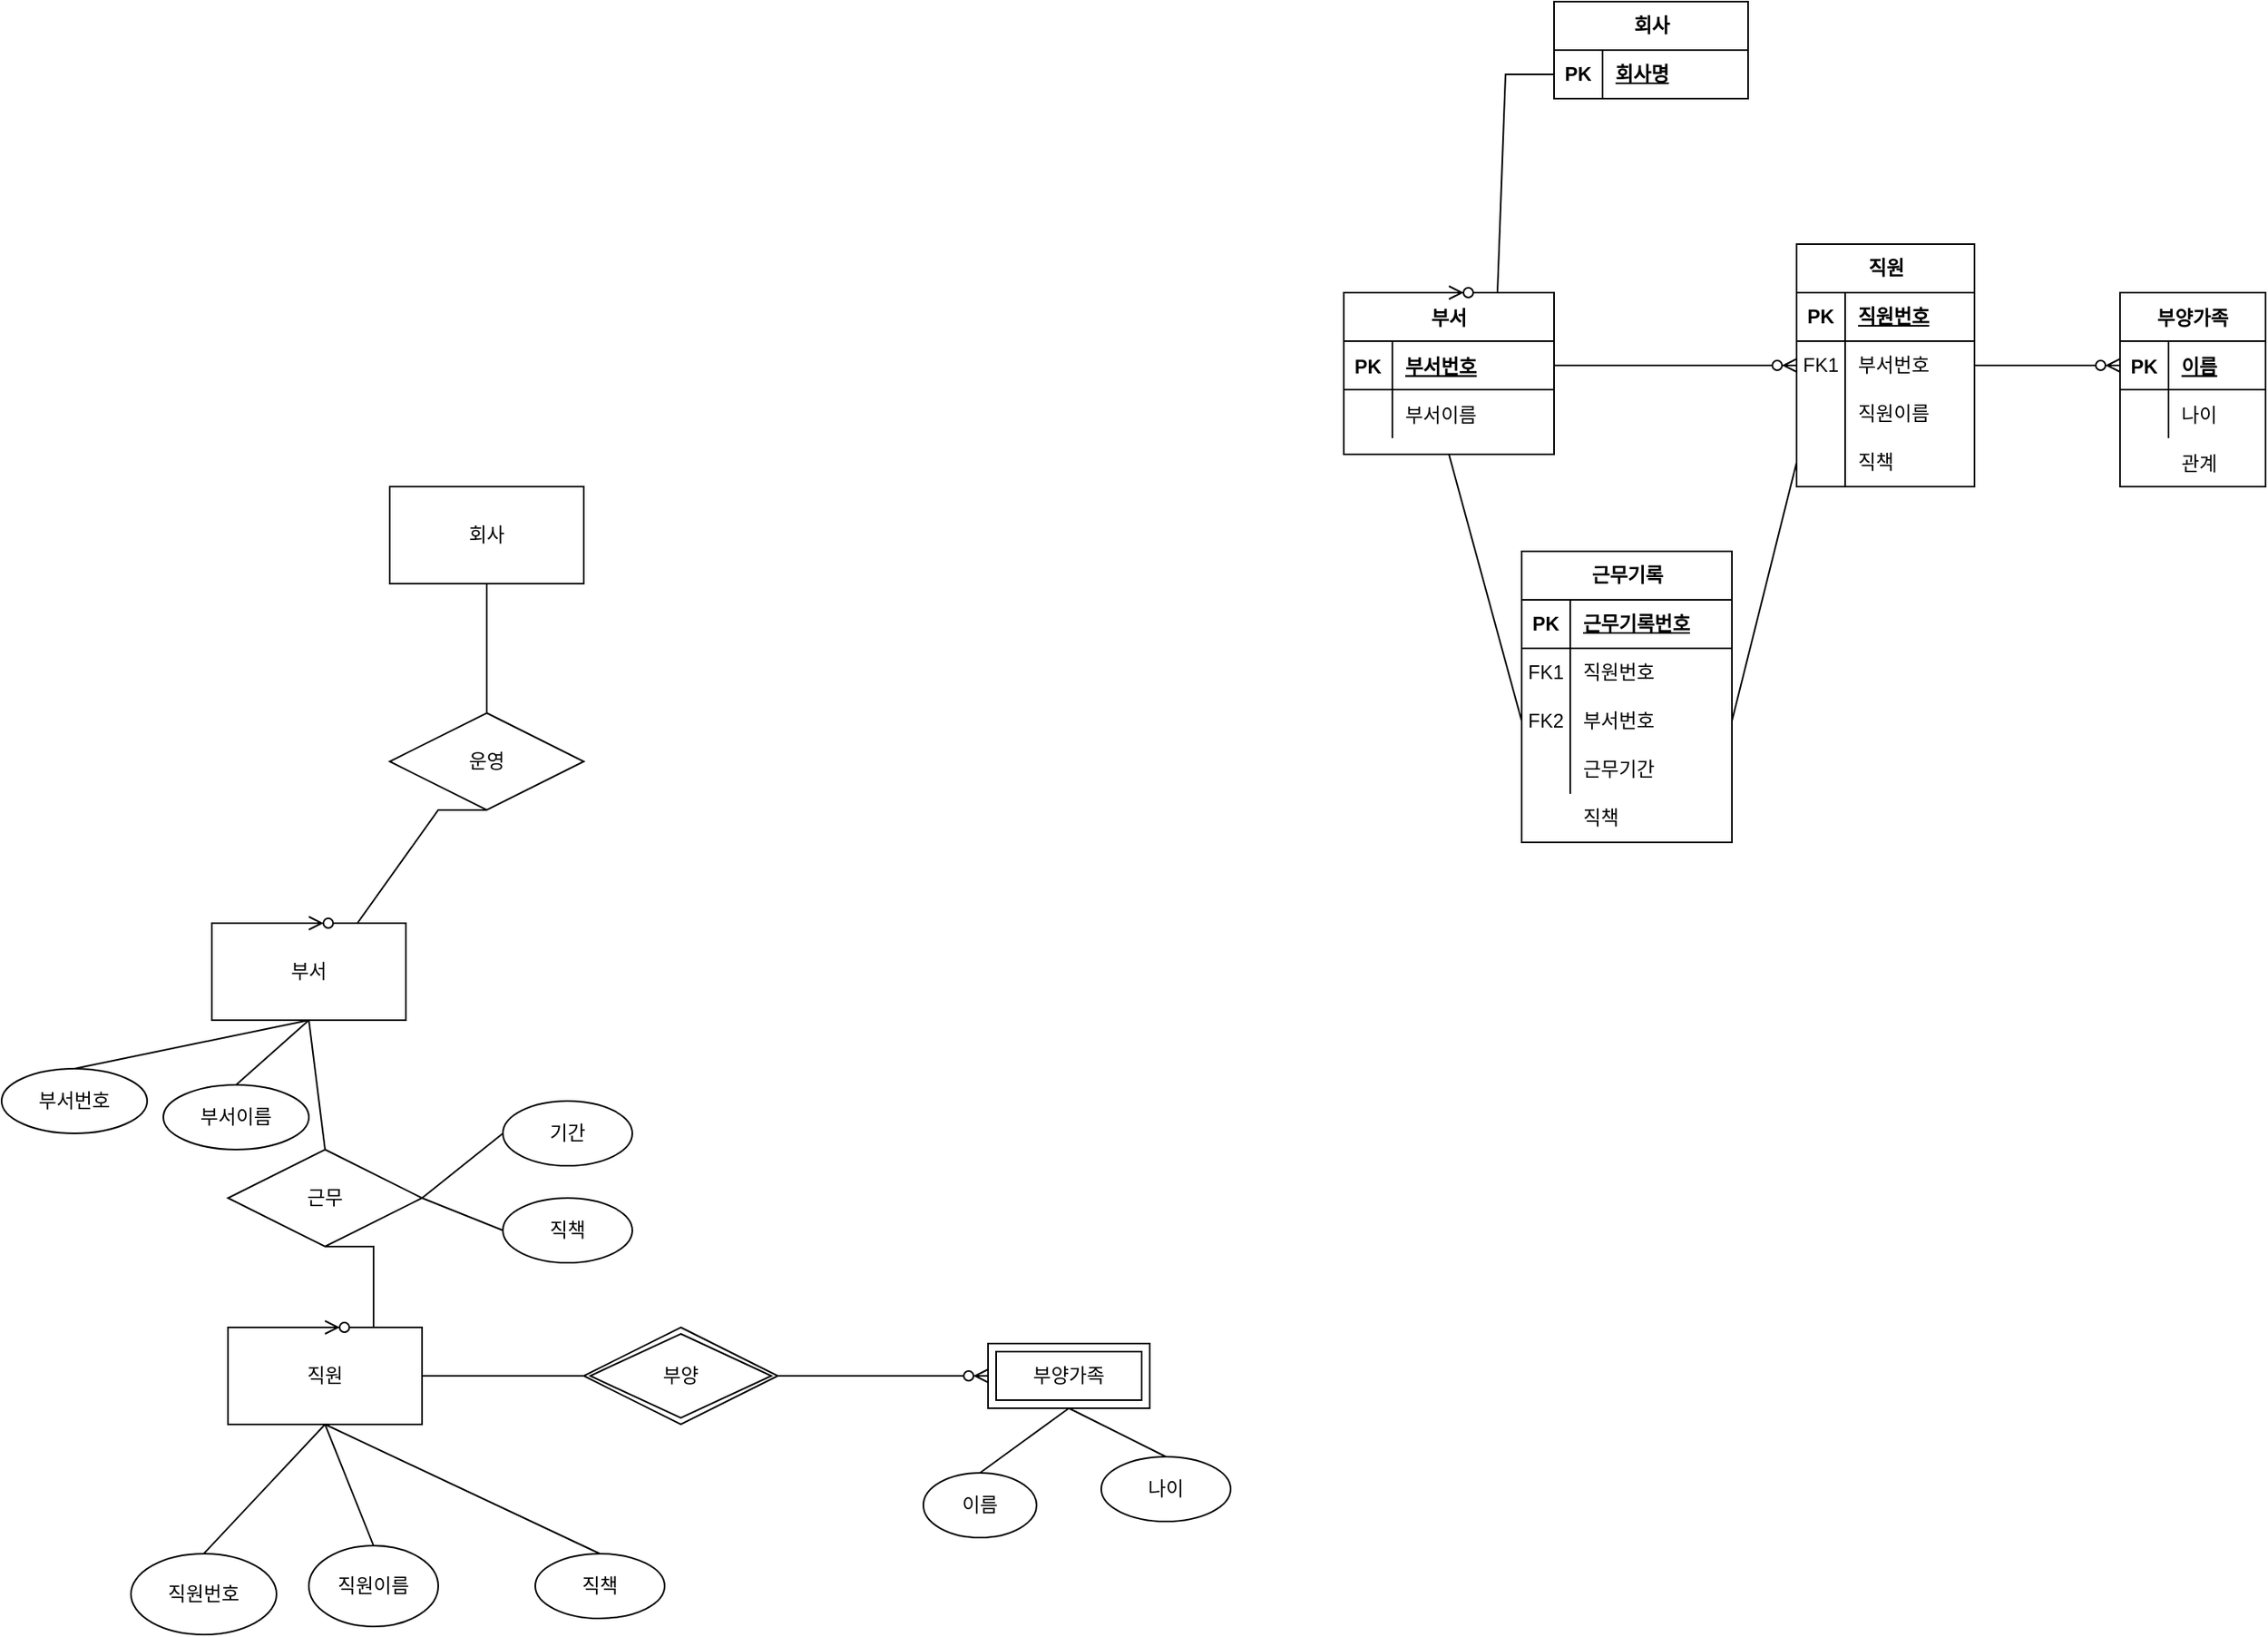 <mxfile version="22.1.15" type="device">
  <diagram id="R2lEEEUBdFMjLlhIrx00" name="Page-1">
    <mxGraphModel dx="3200" dy="806" grid="1" gridSize="10" guides="1" tooltips="1" connect="1" arrows="1" fold="1" page="1" pageScale="1" pageWidth="850" pageHeight="1100" math="0" shadow="0" extFonts="Permanent Marker^https://fonts.googleapis.com/css?family=Permanent+Marker">
      <root>
        <mxCell id="0" />
        <mxCell id="1" parent="0" />
        <mxCell id="C-vyLk0tnHw3VtMMgP7b-23" value="부서" style="shape=table;startSize=30;container=1;collapsible=1;childLayout=tableLayout;fixedRows=1;rowLines=0;fontStyle=1;align=center;resizeLast=1;" parent="1" vertex="1">
          <mxGeometry x="-590" y="190" width="130" height="100" as="geometry" />
        </mxCell>
        <mxCell id="C-vyLk0tnHw3VtMMgP7b-24" value="" style="shape=partialRectangle;collapsible=0;dropTarget=0;pointerEvents=0;fillColor=none;points=[[0,0.5],[1,0.5]];portConstraint=eastwest;top=0;left=0;right=0;bottom=1;" parent="C-vyLk0tnHw3VtMMgP7b-23" vertex="1">
          <mxGeometry y="30" width="130" height="30" as="geometry" />
        </mxCell>
        <mxCell id="C-vyLk0tnHw3VtMMgP7b-25" value="PK" style="shape=partialRectangle;overflow=hidden;connectable=0;fillColor=none;top=0;left=0;bottom=0;right=0;fontStyle=1;" parent="C-vyLk0tnHw3VtMMgP7b-24" vertex="1">
          <mxGeometry width="30" height="30" as="geometry">
            <mxRectangle width="30" height="30" as="alternateBounds" />
          </mxGeometry>
        </mxCell>
        <mxCell id="C-vyLk0tnHw3VtMMgP7b-26" value="부서번호" style="shape=partialRectangle;overflow=hidden;connectable=0;fillColor=none;top=0;left=0;bottom=0;right=0;align=left;spacingLeft=6;fontStyle=5;" parent="C-vyLk0tnHw3VtMMgP7b-24" vertex="1">
          <mxGeometry x="30" width="100" height="30" as="geometry">
            <mxRectangle width="100" height="30" as="alternateBounds" />
          </mxGeometry>
        </mxCell>
        <mxCell id="C-vyLk0tnHw3VtMMgP7b-27" value="" style="shape=partialRectangle;collapsible=0;dropTarget=0;pointerEvents=0;fillColor=none;points=[[0,0.5],[1,0.5]];portConstraint=eastwest;top=0;left=0;right=0;bottom=0;" parent="C-vyLk0tnHw3VtMMgP7b-23" vertex="1">
          <mxGeometry y="60" width="130" height="30" as="geometry" />
        </mxCell>
        <mxCell id="C-vyLk0tnHw3VtMMgP7b-28" value="" style="shape=partialRectangle;overflow=hidden;connectable=0;fillColor=none;top=0;left=0;bottom=0;right=0;" parent="C-vyLk0tnHw3VtMMgP7b-27" vertex="1">
          <mxGeometry width="30" height="30" as="geometry">
            <mxRectangle width="30" height="30" as="alternateBounds" />
          </mxGeometry>
        </mxCell>
        <mxCell id="C-vyLk0tnHw3VtMMgP7b-29" value="부서이름" style="shape=partialRectangle;overflow=hidden;connectable=0;fillColor=none;top=0;left=0;bottom=0;right=0;align=left;spacingLeft=6;" parent="C-vyLk0tnHw3VtMMgP7b-27" vertex="1">
          <mxGeometry x="30" width="100" height="30" as="geometry">
            <mxRectangle width="100" height="30" as="alternateBounds" />
          </mxGeometry>
        </mxCell>
        <mxCell id="OE8cqUYUXqUJQJ2_gMQX-29" value="" style="edgeStyle=entityRelationEdgeStyle;fontSize=12;html=1;endArrow=ERzeroToMany;endFill=1;rounded=0;entryX=0;entryY=0.5;entryDx=0;entryDy=0;exitX=1;exitY=0.5;exitDx=0;exitDy=0;" edge="1" parent="1" source="OE8cqUYUXqUJQJ2_gMQX-37" target="OE8cqUYUXqUJQJ2_gMQX-19">
          <mxGeometry width="100" height="100" relative="1" as="geometry">
            <mxPoint x="90.0" y="275" as="sourcePoint" />
            <mxPoint x="110" y="20" as="targetPoint" />
            <Array as="points">
              <mxPoint x="-20" y="270" />
              <mxPoint x="290" y="90" />
              <mxPoint x="260" y="140" />
              <mxPoint x="260" y="150" />
              <mxPoint x="230" y="110" />
            </Array>
          </mxGeometry>
        </mxCell>
        <mxCell id="OE8cqUYUXqUJQJ2_gMQX-31" value="" style="edgeStyle=entityRelationEdgeStyle;fontSize=12;html=1;endArrow=ERzeroToMany;endFill=1;rounded=0;exitX=1;exitY=0.5;exitDx=0;exitDy=0;entryX=0;entryY=0.5;entryDx=0;entryDy=0;" edge="1" parent="1" source="C-vyLk0tnHw3VtMMgP7b-24" target="OE8cqUYUXqUJQJ2_gMQX-37">
          <mxGeometry width="100" height="100" relative="1" as="geometry">
            <mxPoint x="10" y="120" as="sourcePoint" />
            <mxPoint x="-160" y="275" as="targetPoint" />
            <Array as="points">
              <mxPoint x="-20" y="110" />
              <mxPoint x="-5" y="60" />
            </Array>
          </mxGeometry>
        </mxCell>
        <mxCell id="OE8cqUYUXqUJQJ2_gMQX-33" value="직원" style="shape=table;startSize=30;container=1;collapsible=1;childLayout=tableLayout;fixedRows=1;rowLines=0;fontStyle=1;align=center;resizeLast=1;html=1;" vertex="1" parent="1">
          <mxGeometry x="-310" y="160" width="110" height="150" as="geometry" />
        </mxCell>
        <mxCell id="OE8cqUYUXqUJQJ2_gMQX-34" value="" style="shape=tableRow;horizontal=0;startSize=0;swimlaneHead=0;swimlaneBody=0;fillColor=none;collapsible=0;dropTarget=0;points=[[0,0.5],[1,0.5]];portConstraint=eastwest;top=0;left=0;right=0;bottom=1;" vertex="1" parent="OE8cqUYUXqUJQJ2_gMQX-33">
          <mxGeometry y="30" width="110" height="30" as="geometry" />
        </mxCell>
        <mxCell id="OE8cqUYUXqUJQJ2_gMQX-35" value="PK" style="shape=partialRectangle;connectable=0;fillColor=none;top=0;left=0;bottom=0;right=0;fontStyle=1;overflow=hidden;whiteSpace=wrap;html=1;" vertex="1" parent="OE8cqUYUXqUJQJ2_gMQX-34">
          <mxGeometry width="30" height="30" as="geometry">
            <mxRectangle width="30" height="30" as="alternateBounds" />
          </mxGeometry>
        </mxCell>
        <mxCell id="OE8cqUYUXqUJQJ2_gMQX-36" value="직원번호" style="shape=partialRectangle;connectable=0;fillColor=none;top=0;left=0;bottom=0;right=0;align=left;spacingLeft=6;fontStyle=5;overflow=hidden;whiteSpace=wrap;html=1;" vertex="1" parent="OE8cqUYUXqUJQJ2_gMQX-34">
          <mxGeometry x="30" width="80" height="30" as="geometry">
            <mxRectangle width="80" height="30" as="alternateBounds" />
          </mxGeometry>
        </mxCell>
        <mxCell id="OE8cqUYUXqUJQJ2_gMQX-37" value="" style="shape=tableRow;horizontal=0;startSize=0;swimlaneHead=0;swimlaneBody=0;fillColor=none;collapsible=0;dropTarget=0;points=[[0,0.5],[1,0.5]];portConstraint=eastwest;top=0;left=0;right=0;bottom=0;" vertex="1" parent="OE8cqUYUXqUJQJ2_gMQX-33">
          <mxGeometry y="60" width="110" height="30" as="geometry" />
        </mxCell>
        <mxCell id="OE8cqUYUXqUJQJ2_gMQX-38" value="FK1" style="shape=partialRectangle;connectable=0;fillColor=none;top=0;left=0;bottom=0;right=0;editable=1;overflow=hidden;whiteSpace=wrap;html=1;" vertex="1" parent="OE8cqUYUXqUJQJ2_gMQX-37">
          <mxGeometry width="30" height="30" as="geometry">
            <mxRectangle width="30" height="30" as="alternateBounds" />
          </mxGeometry>
        </mxCell>
        <mxCell id="OE8cqUYUXqUJQJ2_gMQX-39" value="부서번호" style="shape=partialRectangle;connectable=0;fillColor=none;top=0;left=0;bottom=0;right=0;align=left;spacingLeft=6;overflow=hidden;whiteSpace=wrap;html=1;" vertex="1" parent="OE8cqUYUXqUJQJ2_gMQX-37">
          <mxGeometry x="30" width="80" height="30" as="geometry">
            <mxRectangle width="80" height="30" as="alternateBounds" />
          </mxGeometry>
        </mxCell>
        <mxCell id="OE8cqUYUXqUJQJ2_gMQX-40" value="" style="shape=tableRow;horizontal=0;startSize=0;swimlaneHead=0;swimlaneBody=0;fillColor=none;collapsible=0;dropTarget=0;points=[[0,0.5],[1,0.5]];portConstraint=eastwest;top=0;left=0;right=0;bottom=0;" vertex="1" parent="OE8cqUYUXqUJQJ2_gMQX-33">
          <mxGeometry y="90" width="110" height="30" as="geometry" />
        </mxCell>
        <mxCell id="OE8cqUYUXqUJQJ2_gMQX-41" value="" style="shape=partialRectangle;connectable=0;fillColor=none;top=0;left=0;bottom=0;right=0;editable=1;overflow=hidden;whiteSpace=wrap;html=1;" vertex="1" parent="OE8cqUYUXqUJQJ2_gMQX-40">
          <mxGeometry width="30" height="30" as="geometry">
            <mxRectangle width="30" height="30" as="alternateBounds" />
          </mxGeometry>
        </mxCell>
        <mxCell id="OE8cqUYUXqUJQJ2_gMQX-42" value="직원이름" style="shape=partialRectangle;connectable=0;fillColor=none;top=0;left=0;bottom=0;right=0;align=left;spacingLeft=6;overflow=hidden;whiteSpace=wrap;html=1;" vertex="1" parent="OE8cqUYUXqUJQJ2_gMQX-40">
          <mxGeometry x="30" width="80" height="30" as="geometry">
            <mxRectangle width="80" height="30" as="alternateBounds" />
          </mxGeometry>
        </mxCell>
        <mxCell id="OE8cqUYUXqUJQJ2_gMQX-43" value="" style="shape=tableRow;horizontal=0;startSize=0;swimlaneHead=0;swimlaneBody=0;fillColor=none;collapsible=0;dropTarget=0;points=[[0,0.5],[1,0.5]];portConstraint=eastwest;top=0;left=0;right=0;bottom=0;" vertex="1" parent="OE8cqUYUXqUJQJ2_gMQX-33">
          <mxGeometry y="120" width="110" height="30" as="geometry" />
        </mxCell>
        <mxCell id="OE8cqUYUXqUJQJ2_gMQX-44" value="" style="shape=partialRectangle;connectable=0;fillColor=none;top=0;left=0;bottom=0;right=0;editable=1;overflow=hidden;whiteSpace=wrap;html=1;" vertex="1" parent="OE8cqUYUXqUJQJ2_gMQX-43">
          <mxGeometry width="30" height="30" as="geometry">
            <mxRectangle width="30" height="30" as="alternateBounds" />
          </mxGeometry>
        </mxCell>
        <mxCell id="OE8cqUYUXqUJQJ2_gMQX-45" value="직책" style="shape=partialRectangle;connectable=0;fillColor=none;top=0;left=0;bottom=0;right=0;align=left;spacingLeft=6;overflow=hidden;whiteSpace=wrap;html=1;" vertex="1" parent="OE8cqUYUXqUJQJ2_gMQX-43">
          <mxGeometry x="30" width="80" height="30" as="geometry">
            <mxRectangle width="80" height="30" as="alternateBounds" />
          </mxGeometry>
        </mxCell>
        <mxCell id="OE8cqUYUXqUJQJ2_gMQX-93" value="" style="group" vertex="1" connectable="0" parent="1">
          <mxGeometry x="-480" y="350" width="130" height="180" as="geometry" />
        </mxCell>
        <mxCell id="OE8cqUYUXqUJQJ2_gMQX-47" value="근무기록" style="shape=table;startSize=30;container=1;collapsible=1;childLayout=tableLayout;fixedRows=1;rowLines=0;fontStyle=1;align=center;resizeLast=1;html=1;" vertex="1" parent="OE8cqUYUXqUJQJ2_gMQX-93">
          <mxGeometry width="130" height="180" as="geometry" />
        </mxCell>
        <mxCell id="OE8cqUYUXqUJQJ2_gMQX-48" value="" style="shape=tableRow;horizontal=0;startSize=0;swimlaneHead=0;swimlaneBody=0;fillColor=none;collapsible=0;dropTarget=0;points=[[0,0.5],[1,0.5]];portConstraint=eastwest;top=0;left=0;right=0;bottom=1;" vertex="1" parent="OE8cqUYUXqUJQJ2_gMQX-47">
          <mxGeometry y="30" width="130" height="30" as="geometry" />
        </mxCell>
        <mxCell id="OE8cqUYUXqUJQJ2_gMQX-49" value="PK" style="shape=partialRectangle;connectable=0;fillColor=none;top=0;left=0;bottom=0;right=0;fontStyle=1;overflow=hidden;whiteSpace=wrap;html=1;" vertex="1" parent="OE8cqUYUXqUJQJ2_gMQX-48">
          <mxGeometry width="30" height="30" as="geometry">
            <mxRectangle width="30" height="30" as="alternateBounds" />
          </mxGeometry>
        </mxCell>
        <mxCell id="OE8cqUYUXqUJQJ2_gMQX-50" value="근무기록번호" style="shape=partialRectangle;connectable=0;fillColor=none;top=0;left=0;bottom=0;right=0;align=left;spacingLeft=6;fontStyle=5;overflow=hidden;whiteSpace=wrap;html=1;" vertex="1" parent="OE8cqUYUXqUJQJ2_gMQX-48">
          <mxGeometry x="30" width="100" height="30" as="geometry">
            <mxRectangle width="100" height="30" as="alternateBounds" />
          </mxGeometry>
        </mxCell>
        <mxCell id="OE8cqUYUXqUJQJ2_gMQX-51" value="" style="shape=tableRow;horizontal=0;startSize=0;swimlaneHead=0;swimlaneBody=0;fillColor=none;collapsible=0;dropTarget=0;points=[[0,0.5],[1,0.5]];portConstraint=eastwest;top=0;left=0;right=0;bottom=0;" vertex="1" parent="OE8cqUYUXqUJQJ2_gMQX-47">
          <mxGeometry y="60" width="130" height="30" as="geometry" />
        </mxCell>
        <mxCell id="OE8cqUYUXqUJQJ2_gMQX-52" value="FK1" style="shape=partialRectangle;connectable=0;fillColor=none;top=0;left=0;bottom=0;right=0;editable=1;overflow=hidden;whiteSpace=wrap;html=1;" vertex="1" parent="OE8cqUYUXqUJQJ2_gMQX-51">
          <mxGeometry width="30" height="30" as="geometry">
            <mxRectangle width="30" height="30" as="alternateBounds" />
          </mxGeometry>
        </mxCell>
        <mxCell id="OE8cqUYUXqUJQJ2_gMQX-53" value="직원번호" style="shape=partialRectangle;connectable=0;fillColor=none;top=0;left=0;bottom=0;right=0;align=left;spacingLeft=6;overflow=hidden;whiteSpace=wrap;html=1;" vertex="1" parent="OE8cqUYUXqUJQJ2_gMQX-51">
          <mxGeometry x="30" width="100" height="30" as="geometry">
            <mxRectangle width="100" height="30" as="alternateBounds" />
          </mxGeometry>
        </mxCell>
        <mxCell id="OE8cqUYUXqUJQJ2_gMQX-54" value="" style="shape=tableRow;horizontal=0;startSize=0;swimlaneHead=0;swimlaneBody=0;fillColor=none;collapsible=0;dropTarget=0;points=[[0,0.5],[1,0.5]];portConstraint=eastwest;top=0;left=0;right=0;bottom=0;" vertex="1" parent="OE8cqUYUXqUJQJ2_gMQX-47">
          <mxGeometry y="90" width="130" height="30" as="geometry" />
        </mxCell>
        <mxCell id="OE8cqUYUXqUJQJ2_gMQX-55" value="FK2" style="shape=partialRectangle;connectable=0;fillColor=none;top=0;left=0;bottom=0;right=0;editable=1;overflow=hidden;whiteSpace=wrap;html=1;" vertex="1" parent="OE8cqUYUXqUJQJ2_gMQX-54">
          <mxGeometry width="30" height="30" as="geometry">
            <mxRectangle width="30" height="30" as="alternateBounds" />
          </mxGeometry>
        </mxCell>
        <mxCell id="OE8cqUYUXqUJQJ2_gMQX-56" value="부서번호" style="shape=partialRectangle;connectable=0;fillColor=none;top=0;left=0;bottom=0;right=0;align=left;spacingLeft=6;overflow=hidden;whiteSpace=wrap;html=1;" vertex="1" parent="OE8cqUYUXqUJQJ2_gMQX-54">
          <mxGeometry x="30" width="100" height="30" as="geometry">
            <mxRectangle width="100" height="30" as="alternateBounds" />
          </mxGeometry>
        </mxCell>
        <mxCell id="OE8cqUYUXqUJQJ2_gMQX-57" value="" style="shape=tableRow;horizontal=0;startSize=0;swimlaneHead=0;swimlaneBody=0;fillColor=none;collapsible=0;dropTarget=0;points=[[0,0.5],[1,0.5]];portConstraint=eastwest;top=0;left=0;right=0;bottom=0;" vertex="1" parent="OE8cqUYUXqUJQJ2_gMQX-47">
          <mxGeometry y="120" width="130" height="30" as="geometry" />
        </mxCell>
        <mxCell id="OE8cqUYUXqUJQJ2_gMQX-58" value="" style="shape=partialRectangle;connectable=0;fillColor=none;top=0;left=0;bottom=0;right=0;editable=1;overflow=hidden;whiteSpace=wrap;html=1;" vertex="1" parent="OE8cqUYUXqUJQJ2_gMQX-57">
          <mxGeometry width="30" height="30" as="geometry">
            <mxRectangle width="30" height="30" as="alternateBounds" />
          </mxGeometry>
        </mxCell>
        <mxCell id="OE8cqUYUXqUJQJ2_gMQX-59" value="근무기간" style="shape=partialRectangle;connectable=0;fillColor=none;top=0;left=0;bottom=0;right=0;align=left;spacingLeft=6;overflow=hidden;whiteSpace=wrap;html=1;" vertex="1" parent="OE8cqUYUXqUJQJ2_gMQX-57">
          <mxGeometry x="30" width="100" height="30" as="geometry">
            <mxRectangle width="100" height="30" as="alternateBounds" />
          </mxGeometry>
        </mxCell>
        <mxCell id="OE8cqUYUXqUJQJ2_gMQX-91" value="" style="shape=partialRectangle;connectable=0;fillColor=none;top=0;left=0;bottom=0;right=0;editable=1;overflow=hidden;whiteSpace=wrap;html=1;" vertex="1" parent="OE8cqUYUXqUJQJ2_gMQX-93">
          <mxGeometry y="150" width="21.667" height="30" as="geometry">
            <mxRectangle width="30" height="30" as="alternateBounds" />
          </mxGeometry>
        </mxCell>
        <mxCell id="OE8cqUYUXqUJQJ2_gMQX-92" value="직책" style="shape=partialRectangle;connectable=0;fillColor=none;top=0;left=0;bottom=0;right=0;align=left;spacingLeft=6;overflow=hidden;whiteSpace=wrap;html=1;" vertex="1" parent="OE8cqUYUXqUJQJ2_gMQX-93">
          <mxGeometry x="30" y="150" width="100" height="30" as="geometry">
            <mxRectangle width="150" height="30" as="alternateBounds" />
          </mxGeometry>
        </mxCell>
        <mxCell id="OE8cqUYUXqUJQJ2_gMQX-95" value="" style="endArrow=none;html=1;rounded=0;entryX=0;entryY=0.5;entryDx=0;entryDy=0;exitX=1;exitY=0.5;exitDx=0;exitDy=0;" edge="1" parent="1" source="OE8cqUYUXqUJQJ2_gMQX-54" target="OE8cqUYUXqUJQJ2_gMQX-43">
          <mxGeometry relative="1" as="geometry">
            <mxPoint x="-180" y="130" as="sourcePoint" />
            <mxPoint x="-10" y="220" as="targetPoint" />
          </mxGeometry>
        </mxCell>
        <mxCell id="OE8cqUYUXqUJQJ2_gMQX-96" value="" style="endArrow=none;html=1;rounded=0;exitX=0.5;exitY=1;exitDx=0;exitDy=0;entryX=0;entryY=0.5;entryDx=0;entryDy=0;" edge="1" parent="1" source="C-vyLk0tnHw3VtMMgP7b-23" target="OE8cqUYUXqUJQJ2_gMQX-54">
          <mxGeometry relative="1" as="geometry">
            <mxPoint x="-170" y="220" as="sourcePoint" />
            <mxPoint x="-10" y="220" as="targetPoint" />
          </mxGeometry>
        </mxCell>
        <mxCell id="OE8cqUYUXqUJQJ2_gMQX-97" value="회사" style="shape=table;startSize=30;container=1;collapsible=1;childLayout=tableLayout;fixedRows=1;rowLines=0;fontStyle=1;align=center;resizeLast=1;html=1;" vertex="1" parent="1">
          <mxGeometry x="-460" y="10" width="120" height="60" as="geometry" />
        </mxCell>
        <mxCell id="OE8cqUYUXqUJQJ2_gMQX-98" value="" style="shape=tableRow;horizontal=0;startSize=0;swimlaneHead=0;swimlaneBody=0;fillColor=none;collapsible=0;dropTarget=0;points=[[0,0.5],[1,0.5]];portConstraint=eastwest;top=0;left=0;right=0;bottom=1;" vertex="1" parent="OE8cqUYUXqUJQJ2_gMQX-97">
          <mxGeometry y="30" width="120" height="30" as="geometry" />
        </mxCell>
        <mxCell id="OE8cqUYUXqUJQJ2_gMQX-99" value="PK" style="shape=partialRectangle;connectable=0;fillColor=none;top=0;left=0;bottom=0;right=0;fontStyle=1;overflow=hidden;whiteSpace=wrap;html=1;" vertex="1" parent="OE8cqUYUXqUJQJ2_gMQX-98">
          <mxGeometry width="30" height="30" as="geometry">
            <mxRectangle width="30" height="30" as="alternateBounds" />
          </mxGeometry>
        </mxCell>
        <mxCell id="OE8cqUYUXqUJQJ2_gMQX-100" value="회사명" style="shape=partialRectangle;connectable=0;fillColor=none;top=0;left=0;bottom=0;right=0;align=left;spacingLeft=6;fontStyle=5;overflow=hidden;whiteSpace=wrap;html=1;" vertex="1" parent="OE8cqUYUXqUJQJ2_gMQX-98">
          <mxGeometry x="30" width="90" height="30" as="geometry">
            <mxRectangle width="90" height="30" as="alternateBounds" />
          </mxGeometry>
        </mxCell>
        <mxCell id="OE8cqUYUXqUJQJ2_gMQX-110" value="" style="edgeStyle=entityRelationEdgeStyle;fontSize=12;html=1;endArrow=ERzeroToMany;endFill=1;rounded=0;entryX=0.5;entryY=0;entryDx=0;entryDy=0;exitX=0;exitY=0.5;exitDx=0;exitDy=0;" edge="1" parent="1" source="OE8cqUYUXqUJQJ2_gMQX-98" target="C-vyLk0tnHw3VtMMgP7b-23">
          <mxGeometry width="100" height="100" relative="1" as="geometry">
            <mxPoint x="-520" y="41" as="sourcePoint" />
            <mxPoint x="-110" y="170" as="targetPoint" />
          </mxGeometry>
        </mxCell>
        <mxCell id="OE8cqUYUXqUJQJ2_gMQX-117" value="" style="group" vertex="1" connectable="0" parent="1">
          <mxGeometry x="-110" y="190" width="90" height="120" as="geometry" />
        </mxCell>
        <mxCell id="OE8cqUYUXqUJQJ2_gMQX-18" value="부양가족" style="shape=table;startSize=30;container=1;collapsible=1;childLayout=tableLayout;fixedRows=1;rowLines=0;fontStyle=1;align=center;resizeLast=1;" vertex="1" parent="OE8cqUYUXqUJQJ2_gMQX-117">
          <mxGeometry width="90" height="120" as="geometry" />
        </mxCell>
        <mxCell id="OE8cqUYUXqUJQJ2_gMQX-19" value="" style="shape=partialRectangle;collapsible=0;dropTarget=0;pointerEvents=0;fillColor=none;points=[[0,0.5],[1,0.5]];portConstraint=eastwest;top=0;left=0;right=0;bottom=1;" vertex="1" parent="OE8cqUYUXqUJQJ2_gMQX-18">
          <mxGeometry y="30" width="90" height="30" as="geometry" />
        </mxCell>
        <mxCell id="OE8cqUYUXqUJQJ2_gMQX-20" value="PK" style="shape=partialRectangle;overflow=hidden;connectable=0;fillColor=none;top=0;left=0;bottom=0;right=0;fontStyle=1;" vertex="1" parent="OE8cqUYUXqUJQJ2_gMQX-19">
          <mxGeometry width="30" height="30" as="geometry">
            <mxRectangle width="30" height="30" as="alternateBounds" />
          </mxGeometry>
        </mxCell>
        <mxCell id="OE8cqUYUXqUJQJ2_gMQX-21" value="이름" style="shape=partialRectangle;overflow=hidden;connectable=0;fillColor=none;top=0;left=0;bottom=0;right=0;align=left;spacingLeft=6;fontStyle=5;" vertex="1" parent="OE8cqUYUXqUJQJ2_gMQX-19">
          <mxGeometry x="30" width="60" height="30" as="geometry">
            <mxRectangle width="60" height="30" as="alternateBounds" />
          </mxGeometry>
        </mxCell>
        <mxCell id="OE8cqUYUXqUJQJ2_gMQX-22" value="" style="shape=partialRectangle;collapsible=0;dropTarget=0;pointerEvents=0;fillColor=none;points=[[0,0.5],[1,0.5]];portConstraint=eastwest;top=0;left=0;right=0;bottom=0;" vertex="1" parent="OE8cqUYUXqUJQJ2_gMQX-18">
          <mxGeometry y="60" width="90" height="30" as="geometry" />
        </mxCell>
        <mxCell id="OE8cqUYUXqUJQJ2_gMQX-23" value="" style="shape=partialRectangle;overflow=hidden;connectable=0;fillColor=none;top=0;left=0;bottom=0;right=0;" vertex="1" parent="OE8cqUYUXqUJQJ2_gMQX-22">
          <mxGeometry width="30" height="30" as="geometry">
            <mxRectangle width="30" height="30" as="alternateBounds" />
          </mxGeometry>
        </mxCell>
        <mxCell id="OE8cqUYUXqUJQJ2_gMQX-24" value="나이" style="shape=partialRectangle;overflow=hidden;connectable=0;fillColor=none;top=0;left=0;bottom=0;right=0;align=left;spacingLeft=6;" vertex="1" parent="OE8cqUYUXqUJQJ2_gMQX-22">
          <mxGeometry x="30" width="60" height="30" as="geometry">
            <mxRectangle width="60" height="30" as="alternateBounds" />
          </mxGeometry>
        </mxCell>
        <mxCell id="OE8cqUYUXqUJQJ2_gMQX-115" value="" style="shape=partialRectangle;overflow=hidden;connectable=0;fillColor=none;top=0;left=0;bottom=0;right=0;" vertex="1" parent="OE8cqUYUXqUJQJ2_gMQX-117">
          <mxGeometry y="90" width="30" height="30" as="geometry">
            <mxRectangle width="30" height="30" as="alternateBounds" />
          </mxGeometry>
        </mxCell>
        <mxCell id="OE8cqUYUXqUJQJ2_gMQX-116" value="관계" style="shape=partialRectangle;overflow=hidden;connectable=0;fillColor=none;top=0;left=0;bottom=0;right=0;align=left;spacingLeft=6;" vertex="1" parent="OE8cqUYUXqUJQJ2_gMQX-117">
          <mxGeometry x="30" y="90" width="60" height="30" as="geometry">
            <mxRectangle width="60" height="30" as="alternateBounds" />
          </mxGeometry>
        </mxCell>
        <mxCell id="OE8cqUYUXqUJQJ2_gMQX-132" value="회사" style="rounded=0;whiteSpace=wrap;html=1;" vertex="1" parent="1">
          <mxGeometry x="-1180" y="310" width="120" height="60" as="geometry" />
        </mxCell>
        <mxCell id="OE8cqUYUXqUJQJ2_gMQX-133" value="부서" style="rounded=0;whiteSpace=wrap;html=1;" vertex="1" parent="1">
          <mxGeometry x="-1290" y="580" width="120" height="60" as="geometry" />
        </mxCell>
        <mxCell id="OE8cqUYUXqUJQJ2_gMQX-135" value="직원" style="rounded=0;whiteSpace=wrap;html=1;" vertex="1" parent="1">
          <mxGeometry x="-1280" y="830" width="120" height="60" as="geometry" />
        </mxCell>
        <mxCell id="OE8cqUYUXqUJQJ2_gMQX-136" value="부양가족" style="shape=ext;margin=3;double=1;whiteSpace=wrap;html=1;align=center;" vertex="1" parent="1">
          <mxGeometry x="-810" y="840" width="100" height="40" as="geometry" />
        </mxCell>
        <mxCell id="OE8cqUYUXqUJQJ2_gMQX-138" value="부양" style="shape=rhombus;double=1;perimeter=rhombusPerimeter;whiteSpace=wrap;html=1;align=center;" vertex="1" parent="1">
          <mxGeometry x="-1060" y="830" width="120" height="60" as="geometry" />
        </mxCell>
        <mxCell id="OE8cqUYUXqUJQJ2_gMQX-143" value="" style="edgeStyle=entityRelationEdgeStyle;fontSize=12;html=1;endArrow=ERzeroToMany;endFill=1;rounded=0;exitX=1;exitY=0.5;exitDx=0;exitDy=0;entryX=0;entryY=0.5;entryDx=0;entryDy=0;" edge="1" parent="1" source="OE8cqUYUXqUJQJ2_gMQX-138" target="OE8cqUYUXqUJQJ2_gMQX-136">
          <mxGeometry width="100" height="100" relative="1" as="geometry">
            <mxPoint x="-660" y="680" as="sourcePoint" />
            <mxPoint x="-560" y="580" as="targetPoint" />
          </mxGeometry>
        </mxCell>
        <mxCell id="OE8cqUYUXqUJQJ2_gMQX-144" value="" style="endArrow=none;html=1;rounded=0;exitX=1;exitY=0.5;exitDx=0;exitDy=0;entryX=0;entryY=0.5;entryDx=0;entryDy=0;" edge="1" parent="1" source="OE8cqUYUXqUJQJ2_gMQX-135" target="OE8cqUYUXqUJQJ2_gMQX-138">
          <mxGeometry relative="1" as="geometry">
            <mxPoint x="-550" y="620" as="sourcePoint" />
            <mxPoint x="-390" y="620" as="targetPoint" />
          </mxGeometry>
        </mxCell>
        <mxCell id="OE8cqUYUXqUJQJ2_gMQX-146" value="직원번호" style="ellipse;whiteSpace=wrap;html=1;" vertex="1" parent="1">
          <mxGeometry x="-1340" y="970" width="90" height="50" as="geometry" />
        </mxCell>
        <mxCell id="OE8cqUYUXqUJQJ2_gMQX-147" value="직원이름" style="ellipse;whiteSpace=wrap;html=1;" vertex="1" parent="1">
          <mxGeometry x="-1230" y="965" width="80" height="50" as="geometry" />
        </mxCell>
        <mxCell id="OE8cqUYUXqUJQJ2_gMQX-148" value="직책" style="ellipse;whiteSpace=wrap;html=1;" vertex="1" parent="1">
          <mxGeometry x="-1090" y="970" width="80" height="40" as="geometry" />
        </mxCell>
        <mxCell id="OE8cqUYUXqUJQJ2_gMQX-149" value="" style="endArrow=none;html=1;rounded=0;exitX=0.5;exitY=1;exitDx=0;exitDy=0;entryX=0.5;entryY=0;entryDx=0;entryDy=0;" edge="1" parent="1" source="OE8cqUYUXqUJQJ2_gMQX-135" target="OE8cqUYUXqUJQJ2_gMQX-147">
          <mxGeometry width="50" height="50" relative="1" as="geometry">
            <mxPoint x="-1020" y="710" as="sourcePoint" />
            <mxPoint x="-970" y="660" as="targetPoint" />
          </mxGeometry>
        </mxCell>
        <mxCell id="OE8cqUYUXqUJQJ2_gMQX-150" value="" style="endArrow=none;html=1;rounded=0;exitX=0.5;exitY=1;exitDx=0;exitDy=0;entryX=0.5;entryY=0;entryDx=0;entryDy=0;" edge="1" parent="1" source="OE8cqUYUXqUJQJ2_gMQX-135" target="OE8cqUYUXqUJQJ2_gMQX-148">
          <mxGeometry width="50" height="50" relative="1" as="geometry">
            <mxPoint x="-860" y="700" as="sourcePoint" />
            <mxPoint x="-810" y="650" as="targetPoint" />
          </mxGeometry>
        </mxCell>
        <mxCell id="OE8cqUYUXqUJQJ2_gMQX-151" value="" style="endArrow=none;html=1;rounded=0;exitX=0.5;exitY=1;exitDx=0;exitDy=0;entryX=0.5;entryY=0;entryDx=0;entryDy=0;" edge="1" parent="1" source="OE8cqUYUXqUJQJ2_gMQX-135" target="OE8cqUYUXqUJQJ2_gMQX-146">
          <mxGeometry width="50" height="50" relative="1" as="geometry">
            <mxPoint x="-1020" y="710" as="sourcePoint" />
            <mxPoint x="-970" y="660" as="targetPoint" />
          </mxGeometry>
        </mxCell>
        <mxCell id="OE8cqUYUXqUJQJ2_gMQX-152" value="이름" style="ellipse;whiteSpace=wrap;html=1;" vertex="1" parent="1">
          <mxGeometry x="-850" y="920" width="70" height="40" as="geometry" />
        </mxCell>
        <mxCell id="OE8cqUYUXqUJQJ2_gMQX-153" value="나이" style="ellipse;whiteSpace=wrap;html=1;" vertex="1" parent="1">
          <mxGeometry x="-740" y="910" width="80" height="40" as="geometry" />
        </mxCell>
        <mxCell id="OE8cqUYUXqUJQJ2_gMQX-154" value="" style="endArrow=none;html=1;rounded=0;exitX=0.5;exitY=1;exitDx=0;exitDy=0;entryX=0.5;entryY=0;entryDx=0;entryDy=0;" edge="1" parent="1" source="OE8cqUYUXqUJQJ2_gMQX-136" target="OE8cqUYUXqUJQJ2_gMQX-153">
          <mxGeometry width="50" height="50" relative="1" as="geometry">
            <mxPoint x="-1000" y="710" as="sourcePoint" />
            <mxPoint x="-950" y="660" as="targetPoint" />
          </mxGeometry>
        </mxCell>
        <mxCell id="OE8cqUYUXqUJQJ2_gMQX-155" value="" style="endArrow=none;html=1;rounded=0;exitX=0.5;exitY=1;exitDx=0;exitDy=0;entryX=0.5;entryY=0;entryDx=0;entryDy=0;" edge="1" parent="1" source="OE8cqUYUXqUJQJ2_gMQX-136" target="OE8cqUYUXqUJQJ2_gMQX-152">
          <mxGeometry width="50" height="50" relative="1" as="geometry">
            <mxPoint x="-1000" y="710" as="sourcePoint" />
            <mxPoint x="-950" y="660" as="targetPoint" />
          </mxGeometry>
        </mxCell>
        <mxCell id="OE8cqUYUXqUJQJ2_gMQX-156" value="부서이름" style="ellipse;whiteSpace=wrap;html=1;" vertex="1" parent="1">
          <mxGeometry x="-1320" y="680" width="90" height="40" as="geometry" />
        </mxCell>
        <mxCell id="OE8cqUYUXqUJQJ2_gMQX-157" value="부서번호" style="ellipse;whiteSpace=wrap;html=1;" vertex="1" parent="1">
          <mxGeometry x="-1420" y="670" width="90" height="40" as="geometry" />
        </mxCell>
        <mxCell id="OE8cqUYUXqUJQJ2_gMQX-158" value="" style="endArrow=none;html=1;rounded=0;exitX=0.5;exitY=0;exitDx=0;exitDy=0;entryX=0.5;entryY=1;entryDx=0;entryDy=0;" edge="1" parent="1" source="OE8cqUYUXqUJQJ2_gMQX-156" target="OE8cqUYUXqUJQJ2_gMQX-133">
          <mxGeometry width="50" height="50" relative="1" as="geometry">
            <mxPoint x="-1275" y="670" as="sourcePoint" />
            <mxPoint x="-980" y="560" as="targetPoint" />
          </mxGeometry>
        </mxCell>
        <mxCell id="OE8cqUYUXqUJQJ2_gMQX-159" value="" style="endArrow=none;html=1;rounded=0;exitX=0.5;exitY=0;exitDx=0;exitDy=0;entryX=0.5;entryY=1;entryDx=0;entryDy=0;" edge="1" parent="1" source="OE8cqUYUXqUJQJ2_gMQX-157" target="OE8cqUYUXqUJQJ2_gMQX-133">
          <mxGeometry width="50" height="50" relative="1" as="geometry">
            <mxPoint x="-1375" y="660" as="sourcePoint" />
            <mxPoint x="-1230" y="660" as="targetPoint" />
          </mxGeometry>
        </mxCell>
        <mxCell id="OE8cqUYUXqUJQJ2_gMQX-160" value="운영" style="shape=rhombus;perimeter=rhombusPerimeter;whiteSpace=wrap;html=1;align=center;" vertex="1" parent="1">
          <mxGeometry x="-1180" y="450" width="120" height="60" as="geometry" />
        </mxCell>
        <mxCell id="OE8cqUYUXqUJQJ2_gMQX-162" value="" style="endArrow=none;html=1;rounded=0;exitX=0.5;exitY=0;exitDx=0;exitDy=0;entryX=0.5;entryY=1;entryDx=0;entryDy=0;" edge="1" parent="1" source="OE8cqUYUXqUJQJ2_gMQX-160" target="OE8cqUYUXqUJQJ2_gMQX-132">
          <mxGeometry width="50" height="50" relative="1" as="geometry">
            <mxPoint x="-1020" y="560" as="sourcePoint" />
            <mxPoint x="-970" y="510" as="targetPoint" />
          </mxGeometry>
        </mxCell>
        <mxCell id="OE8cqUYUXqUJQJ2_gMQX-163" value="" style="edgeStyle=entityRelationEdgeStyle;fontSize=12;html=1;endArrow=ERzeroToMany;endFill=1;rounded=0;exitX=0.5;exitY=1;exitDx=0;exitDy=0;entryX=0.5;entryY=0;entryDx=0;entryDy=0;" edge="1" parent="1" source="OE8cqUYUXqUJQJ2_gMQX-160" target="OE8cqUYUXqUJQJ2_gMQX-133">
          <mxGeometry width="100" height="100" relative="1" as="geometry">
            <mxPoint x="-1230" y="540" as="sourcePoint" />
            <mxPoint x="-960" y="360" as="targetPoint" />
          </mxGeometry>
        </mxCell>
        <mxCell id="OE8cqUYUXqUJQJ2_gMQX-165" value="근무" style="shape=rhombus;perimeter=rhombusPerimeter;whiteSpace=wrap;html=1;align=center;" vertex="1" parent="1">
          <mxGeometry x="-1280" y="720" width="120" height="60" as="geometry" />
        </mxCell>
        <mxCell id="OE8cqUYUXqUJQJ2_gMQX-166" value="" style="endArrow=none;html=1;rounded=0;exitX=0.5;exitY=0;exitDx=0;exitDy=0;entryX=0.5;entryY=1;entryDx=0;entryDy=0;" edge="1" parent="1" source="OE8cqUYUXqUJQJ2_gMQX-165" target="OE8cqUYUXqUJQJ2_gMQX-133">
          <mxGeometry width="50" height="50" relative="1" as="geometry">
            <mxPoint x="-1050" y="800" as="sourcePoint" />
            <mxPoint x="-1000" y="750" as="targetPoint" />
          </mxGeometry>
        </mxCell>
        <mxCell id="OE8cqUYUXqUJQJ2_gMQX-167" value="" style="edgeStyle=entityRelationEdgeStyle;fontSize=12;html=1;endArrow=ERzeroToMany;endFill=1;rounded=0;exitX=0.5;exitY=1;exitDx=0;exitDy=0;entryX=0.5;entryY=0;entryDx=0;entryDy=0;" edge="1" parent="1" source="OE8cqUYUXqUJQJ2_gMQX-165" target="OE8cqUYUXqUJQJ2_gMQX-135">
          <mxGeometry width="100" height="100" relative="1" as="geometry">
            <mxPoint x="-1070" y="820" as="sourcePoint" />
            <mxPoint x="-970" y="720" as="targetPoint" />
          </mxGeometry>
        </mxCell>
        <mxCell id="OE8cqUYUXqUJQJ2_gMQX-168" value="기간" style="ellipse;whiteSpace=wrap;html=1;" vertex="1" parent="1">
          <mxGeometry x="-1110" y="690" width="80" height="40" as="geometry" />
        </mxCell>
        <mxCell id="OE8cqUYUXqUJQJ2_gMQX-169" value="직책" style="ellipse;whiteSpace=wrap;html=1;" vertex="1" parent="1">
          <mxGeometry x="-1110" y="750" width="80" height="40" as="geometry" />
        </mxCell>
        <mxCell id="OE8cqUYUXqUJQJ2_gMQX-170" value="" style="endArrow=none;html=1;rounded=0;exitX=1;exitY=0.5;exitDx=0;exitDy=0;entryX=0;entryY=0.5;entryDx=0;entryDy=0;" edge="1" parent="1" source="OE8cqUYUXqUJQJ2_gMQX-165" target="OE8cqUYUXqUJQJ2_gMQX-168">
          <mxGeometry width="50" height="50" relative="1" as="geometry">
            <mxPoint x="-1050" y="800" as="sourcePoint" />
            <mxPoint x="-1000" y="750" as="targetPoint" />
          </mxGeometry>
        </mxCell>
        <mxCell id="OE8cqUYUXqUJQJ2_gMQX-171" value="" style="endArrow=none;html=1;rounded=0;exitX=1;exitY=0.5;exitDx=0;exitDy=0;entryX=0;entryY=0.5;entryDx=0;entryDy=0;" edge="1" parent="1" source="OE8cqUYUXqUJQJ2_gMQX-165" target="OE8cqUYUXqUJQJ2_gMQX-169">
          <mxGeometry width="50" height="50" relative="1" as="geometry">
            <mxPoint x="-1050" y="800" as="sourcePoint" />
            <mxPoint x="-1000" y="750" as="targetPoint" />
          </mxGeometry>
        </mxCell>
      </root>
    </mxGraphModel>
  </diagram>
</mxfile>

